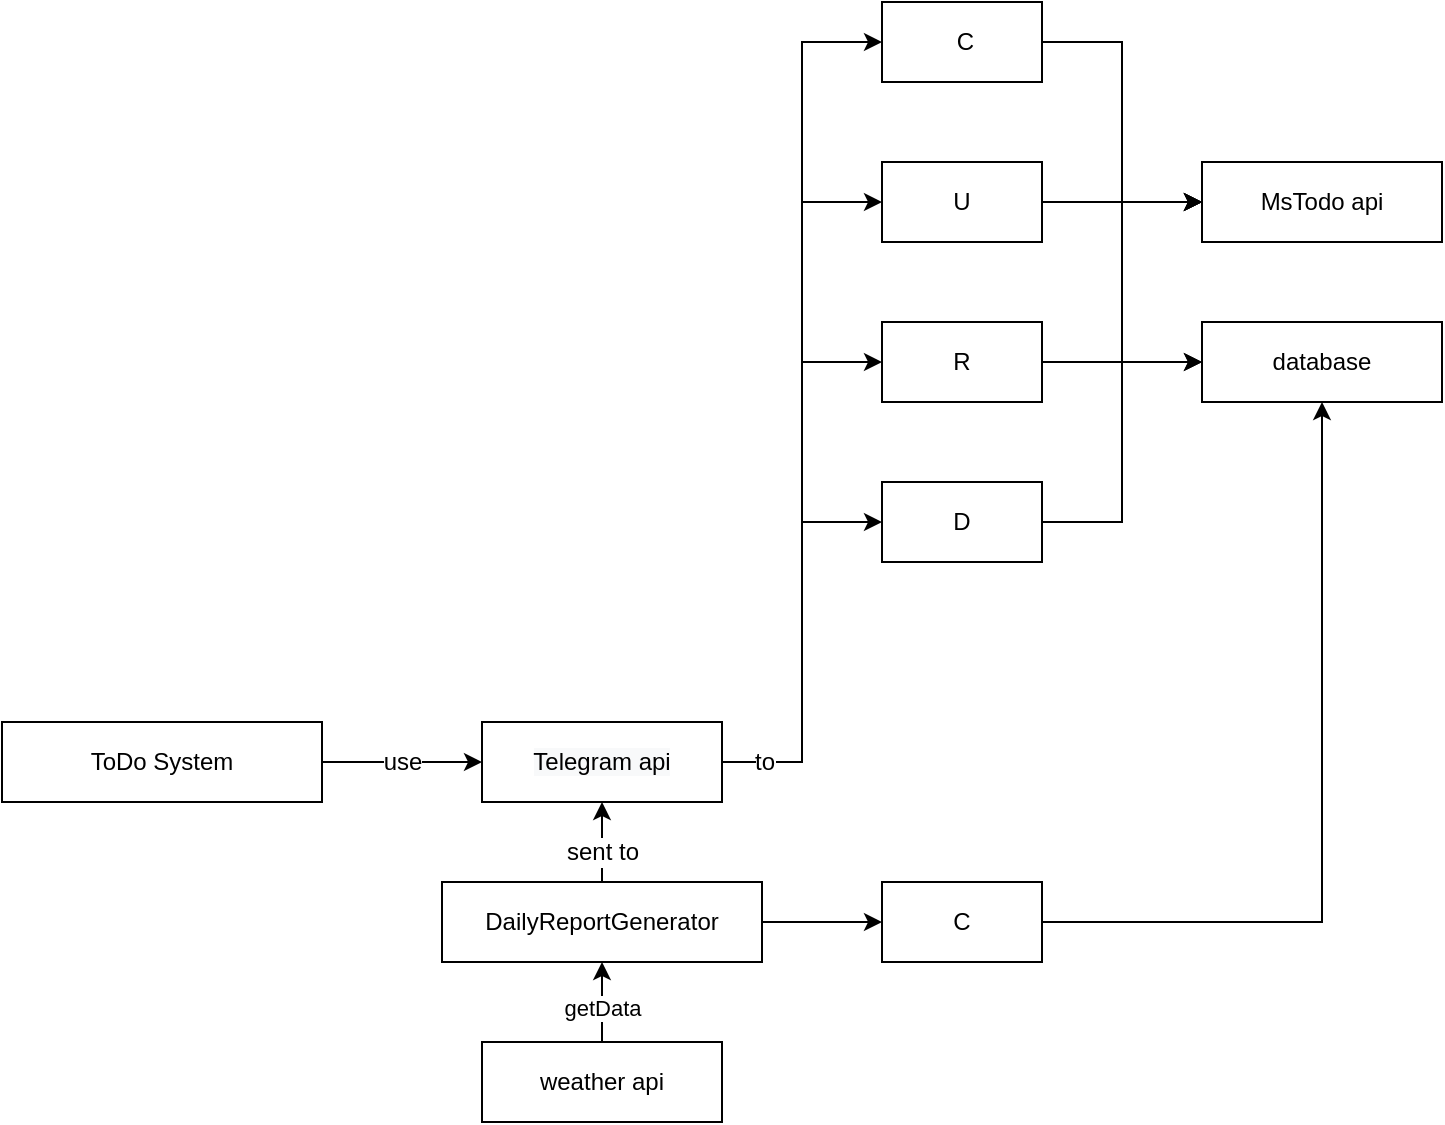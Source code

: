 <mxfile version="14.9.2" type="github">
  <diagram id="LrXRr8BGrz9RAMKhjQcd" name="第 1 页">
    <mxGraphModel dx="1374" dy="794" grid="1" gridSize="10" guides="1" tooltips="1" connect="1" arrows="1" fold="1" page="1" pageScale="1" pageWidth="827" pageHeight="1169" math="0" shadow="0">
      <root>
        <mxCell id="0" />
        <mxCell id="1" parent="0" />
        <mxCell id="N9-JLqkrcf1B8G68bMdj-18" style="edgeStyle=orthogonalEdgeStyle;rounded=0;orthogonalLoop=1;jettySize=auto;html=1;exitX=1;exitY=0.5;exitDx=0;exitDy=0;entryX=0;entryY=0.5;entryDx=0;entryDy=0;" edge="1" parent="1" source="N9-JLqkrcf1B8G68bMdj-2" target="N9-JLqkrcf1B8G68bMdj-15">
          <mxGeometry relative="1" as="geometry" />
        </mxCell>
        <mxCell id="N9-JLqkrcf1B8G68bMdj-19" style="edgeStyle=orthogonalEdgeStyle;rounded=0;orthogonalLoop=1;jettySize=auto;html=1;exitX=1;exitY=0.5;exitDx=0;exitDy=0;entryX=0;entryY=0.5;entryDx=0;entryDy=0;" edge="1" parent="1" source="N9-JLqkrcf1B8G68bMdj-2" target="N9-JLqkrcf1B8G68bMdj-7">
          <mxGeometry relative="1" as="geometry" />
        </mxCell>
        <mxCell id="N9-JLqkrcf1B8G68bMdj-2" value="&amp;nbsp;C" style="rounded=0;whiteSpace=wrap;html=1;" vertex="1" parent="1">
          <mxGeometry x="480" y="80" width="80" height="40" as="geometry" />
        </mxCell>
        <mxCell id="N9-JLqkrcf1B8G68bMdj-11" style="edgeStyle=orthogonalEdgeStyle;rounded=0;orthogonalLoop=1;jettySize=auto;html=1;exitX=1;exitY=0.5;exitDx=0;exitDy=0;entryX=0;entryY=0.5;entryDx=0;entryDy=0;" edge="1" parent="1" source="N9-JLqkrcf1B8G68bMdj-3" target="N9-JLqkrcf1B8G68bMdj-2">
          <mxGeometry relative="1" as="geometry" />
        </mxCell>
        <mxCell id="N9-JLqkrcf1B8G68bMdj-12" style="edgeStyle=orthogonalEdgeStyle;rounded=0;orthogonalLoop=1;jettySize=auto;html=1;exitX=1;exitY=0.5;exitDx=0;exitDy=0;" edge="1" parent="1" source="N9-JLqkrcf1B8G68bMdj-3" target="N9-JLqkrcf1B8G68bMdj-8">
          <mxGeometry relative="1" as="geometry">
            <Array as="points">
              <mxPoint x="440" y="460" />
              <mxPoint x="440" y="180" />
            </Array>
          </mxGeometry>
        </mxCell>
        <mxCell id="N9-JLqkrcf1B8G68bMdj-13" style="edgeStyle=orthogonalEdgeStyle;rounded=0;orthogonalLoop=1;jettySize=auto;html=1;exitX=1;exitY=0.5;exitDx=0;exitDy=0;entryX=0;entryY=0.5;entryDx=0;entryDy=0;" edge="1" parent="1" source="N9-JLqkrcf1B8G68bMdj-3" target="N9-JLqkrcf1B8G68bMdj-9">
          <mxGeometry relative="1" as="geometry" />
        </mxCell>
        <mxCell id="N9-JLqkrcf1B8G68bMdj-14" style="edgeStyle=orthogonalEdgeStyle;rounded=0;orthogonalLoop=1;jettySize=auto;html=1;exitX=1;exitY=0.5;exitDx=0;exitDy=0;entryX=0;entryY=0.5;entryDx=0;entryDy=0;" edge="1" parent="1" source="N9-JLqkrcf1B8G68bMdj-3" target="N9-JLqkrcf1B8G68bMdj-10">
          <mxGeometry relative="1" as="geometry" />
        </mxCell>
        <mxCell id="N9-JLqkrcf1B8G68bMdj-3" value="&#xa;&#xa;&lt;span style=&quot;color: rgb(0, 0, 0); font-family: helvetica; font-size: 12px; font-style: normal; font-weight: 400; letter-spacing: normal; text-align: center; text-indent: 0px; text-transform: none; word-spacing: 0px; background-color: rgb(248, 249, 250); display: inline; float: none;&quot;&gt;Telegram&amp;nbsp;api&lt;/span&gt;&#xa;&#xa;" style="rounded=0;whiteSpace=wrap;html=1;" vertex="1" parent="1">
          <mxGeometry x="280" y="440" width="120" height="40" as="geometry" />
        </mxCell>
        <mxCell id="N9-JLqkrcf1B8G68bMdj-27" style="edgeStyle=orthogonalEdgeStyle;rounded=0;orthogonalLoop=1;jettySize=auto;html=1;exitX=0.5;exitY=0;exitDx=0;exitDy=0;entryX=0.5;entryY=1;entryDx=0;entryDy=0;" edge="1" parent="1" source="N9-JLqkrcf1B8G68bMdj-4" target="N9-JLqkrcf1B8G68bMdj-5">
          <mxGeometry relative="1" as="geometry" />
        </mxCell>
        <mxCell id="N9-JLqkrcf1B8G68bMdj-28" value="getData" style="edgeLabel;html=1;align=center;verticalAlign=middle;resizable=0;points=[];" vertex="1" connectable="0" parent="N9-JLqkrcf1B8G68bMdj-27">
          <mxGeometry x="-0.15" y="-15" relative="1" as="geometry">
            <mxPoint x="-15" as="offset" />
          </mxGeometry>
        </mxCell>
        <mxCell id="N9-JLqkrcf1B8G68bMdj-4" value="weather&amp;nbsp;api" style="rounded=0;whiteSpace=wrap;html=1;" vertex="1" parent="1">
          <mxGeometry x="280" y="600" width="120" height="40" as="geometry" />
        </mxCell>
        <mxCell id="N9-JLqkrcf1B8G68bMdj-29" style="edgeStyle=orthogonalEdgeStyle;rounded=0;orthogonalLoop=1;jettySize=auto;html=1;exitX=0.5;exitY=0;exitDx=0;exitDy=0;entryX=0.5;entryY=1;entryDx=0;entryDy=0;" edge="1" parent="1" source="N9-JLqkrcf1B8G68bMdj-5" target="N9-JLqkrcf1B8G68bMdj-3">
          <mxGeometry relative="1" as="geometry" />
        </mxCell>
        <mxCell id="N9-JLqkrcf1B8G68bMdj-35" style="edgeStyle=orthogonalEdgeStyle;rounded=0;orthogonalLoop=1;jettySize=auto;html=1;exitX=1;exitY=0.5;exitDx=0;exitDy=0;entryX=0;entryY=0.5;entryDx=0;entryDy=0;" edge="1" parent="1" source="N9-JLqkrcf1B8G68bMdj-5" target="N9-JLqkrcf1B8G68bMdj-34">
          <mxGeometry relative="1" as="geometry" />
        </mxCell>
        <mxCell id="N9-JLqkrcf1B8G68bMdj-5" value="DailyReportGenerator" style="rounded=0;whiteSpace=wrap;html=1;" vertex="1" parent="1">
          <mxGeometry x="260" y="520" width="160" height="40" as="geometry" />
        </mxCell>
        <mxCell id="N9-JLqkrcf1B8G68bMdj-24" style="edgeStyle=orthogonalEdgeStyle;rounded=0;orthogonalLoop=1;jettySize=auto;html=1;exitX=1;exitY=0.5;exitDx=0;exitDy=0;entryX=0;entryY=0.5;entryDx=0;entryDy=0;" edge="1" parent="1" source="N9-JLqkrcf1B8G68bMdj-6" target="N9-JLqkrcf1B8G68bMdj-3">
          <mxGeometry relative="1" as="geometry" />
        </mxCell>
        <mxCell id="N9-JLqkrcf1B8G68bMdj-6" value="ToDo&amp;nbsp;System" style="rounded=0;whiteSpace=wrap;html=1;" vertex="1" parent="1">
          <mxGeometry x="40" y="440" width="160" height="40" as="geometry" />
        </mxCell>
        <mxCell id="N9-JLqkrcf1B8G68bMdj-7" value="MsTodo&amp;nbsp;api" style="rounded=0;whiteSpace=wrap;html=1;" vertex="1" parent="1">
          <mxGeometry x="640" y="160" width="120" height="40" as="geometry" />
        </mxCell>
        <mxCell id="N9-JLqkrcf1B8G68bMdj-20" style="edgeStyle=orthogonalEdgeStyle;rounded=0;orthogonalLoop=1;jettySize=auto;html=1;exitX=1;exitY=0.5;exitDx=0;exitDy=0;entryX=0;entryY=0.5;entryDx=0;entryDy=0;" edge="1" parent="1" source="N9-JLqkrcf1B8G68bMdj-8" target="N9-JLqkrcf1B8G68bMdj-15">
          <mxGeometry relative="1" as="geometry" />
        </mxCell>
        <mxCell id="N9-JLqkrcf1B8G68bMdj-21" style="edgeStyle=orthogonalEdgeStyle;rounded=0;orthogonalLoop=1;jettySize=auto;html=1;exitX=1;exitY=0.5;exitDx=0;exitDy=0;entryX=0;entryY=0.5;entryDx=0;entryDy=0;" edge="1" parent="1" source="N9-JLqkrcf1B8G68bMdj-8" target="N9-JLqkrcf1B8G68bMdj-7">
          <mxGeometry relative="1" as="geometry" />
        </mxCell>
        <mxCell id="N9-JLqkrcf1B8G68bMdj-8" value="U" style="rounded=0;whiteSpace=wrap;html=1;" vertex="1" parent="1">
          <mxGeometry x="480" y="160" width="80" height="40" as="geometry" />
        </mxCell>
        <mxCell id="N9-JLqkrcf1B8G68bMdj-22" style="edgeStyle=orthogonalEdgeStyle;rounded=0;orthogonalLoop=1;jettySize=auto;html=1;exitX=1;exitY=0.5;exitDx=0;exitDy=0;entryX=0;entryY=0.5;entryDx=0;entryDy=0;" edge="1" parent="1" source="N9-JLqkrcf1B8G68bMdj-9" target="N9-JLqkrcf1B8G68bMdj-7">
          <mxGeometry relative="1" as="geometry">
            <mxPoint x="640" y="260" as="targetPoint" />
          </mxGeometry>
        </mxCell>
        <mxCell id="N9-JLqkrcf1B8G68bMdj-9" value="R" style="rounded=0;whiteSpace=wrap;html=1;" vertex="1" parent="1">
          <mxGeometry x="480" y="240" width="80" height="40" as="geometry" />
        </mxCell>
        <mxCell id="N9-JLqkrcf1B8G68bMdj-23" style="edgeStyle=orthogonalEdgeStyle;rounded=0;orthogonalLoop=1;jettySize=auto;html=1;exitX=1;exitY=0.5;exitDx=0;exitDy=0;entryX=0;entryY=0.5;entryDx=0;entryDy=0;" edge="1" parent="1" source="N9-JLqkrcf1B8G68bMdj-10" target="N9-JLqkrcf1B8G68bMdj-7">
          <mxGeometry relative="1" as="geometry" />
        </mxCell>
        <mxCell id="N9-JLqkrcf1B8G68bMdj-10" value="D" style="rounded=0;whiteSpace=wrap;html=1;" vertex="1" parent="1">
          <mxGeometry x="480" y="320" width="80" height="40" as="geometry" />
        </mxCell>
        <mxCell id="N9-JLqkrcf1B8G68bMdj-15" value="database" style="rounded=0;whiteSpace=wrap;html=1;" vertex="1" parent="1">
          <mxGeometry x="640" y="240" width="120" height="40" as="geometry" />
        </mxCell>
        <mxCell id="N9-JLqkrcf1B8G68bMdj-25" value="use" style="text;html=1;align=center;verticalAlign=middle;resizable=0;points=[];autosize=1;strokeColor=none;labelBackgroundColor=#ffffff;" vertex="1" parent="1">
          <mxGeometry x="220" y="450" width="40" height="20" as="geometry" />
        </mxCell>
        <mxCell id="N9-JLqkrcf1B8G68bMdj-26" value="to" style="text;html=1;align=center;verticalAlign=middle;resizable=0;points=[];autosize=1;strokeColor=none;labelBackgroundColor=#ffffff;" vertex="1" parent="1">
          <mxGeometry x="406" y="450" width="30" height="20" as="geometry" />
        </mxCell>
        <mxCell id="N9-JLqkrcf1B8G68bMdj-30" value="sent&amp;nbsp;to" style="text;html=1;align=center;verticalAlign=middle;resizable=0;points=[];autosize=1;strokeColor=none;labelBackgroundColor=#ffffff;" vertex="1" parent="1">
          <mxGeometry x="315" y="495" width="50" height="20" as="geometry" />
        </mxCell>
        <mxCell id="N9-JLqkrcf1B8G68bMdj-37" style="edgeStyle=orthogonalEdgeStyle;rounded=0;orthogonalLoop=1;jettySize=auto;html=1;exitX=1;exitY=0.5;exitDx=0;exitDy=0;entryX=0.5;entryY=1;entryDx=0;entryDy=0;" edge="1" parent="1" source="N9-JLqkrcf1B8G68bMdj-34" target="N9-JLqkrcf1B8G68bMdj-15">
          <mxGeometry relative="1" as="geometry" />
        </mxCell>
        <mxCell id="N9-JLqkrcf1B8G68bMdj-34" value="C" style="rounded=0;whiteSpace=wrap;html=1;" vertex="1" parent="1">
          <mxGeometry x="480" y="520" width="80" height="40" as="geometry" />
        </mxCell>
      </root>
    </mxGraphModel>
  </diagram>
</mxfile>
